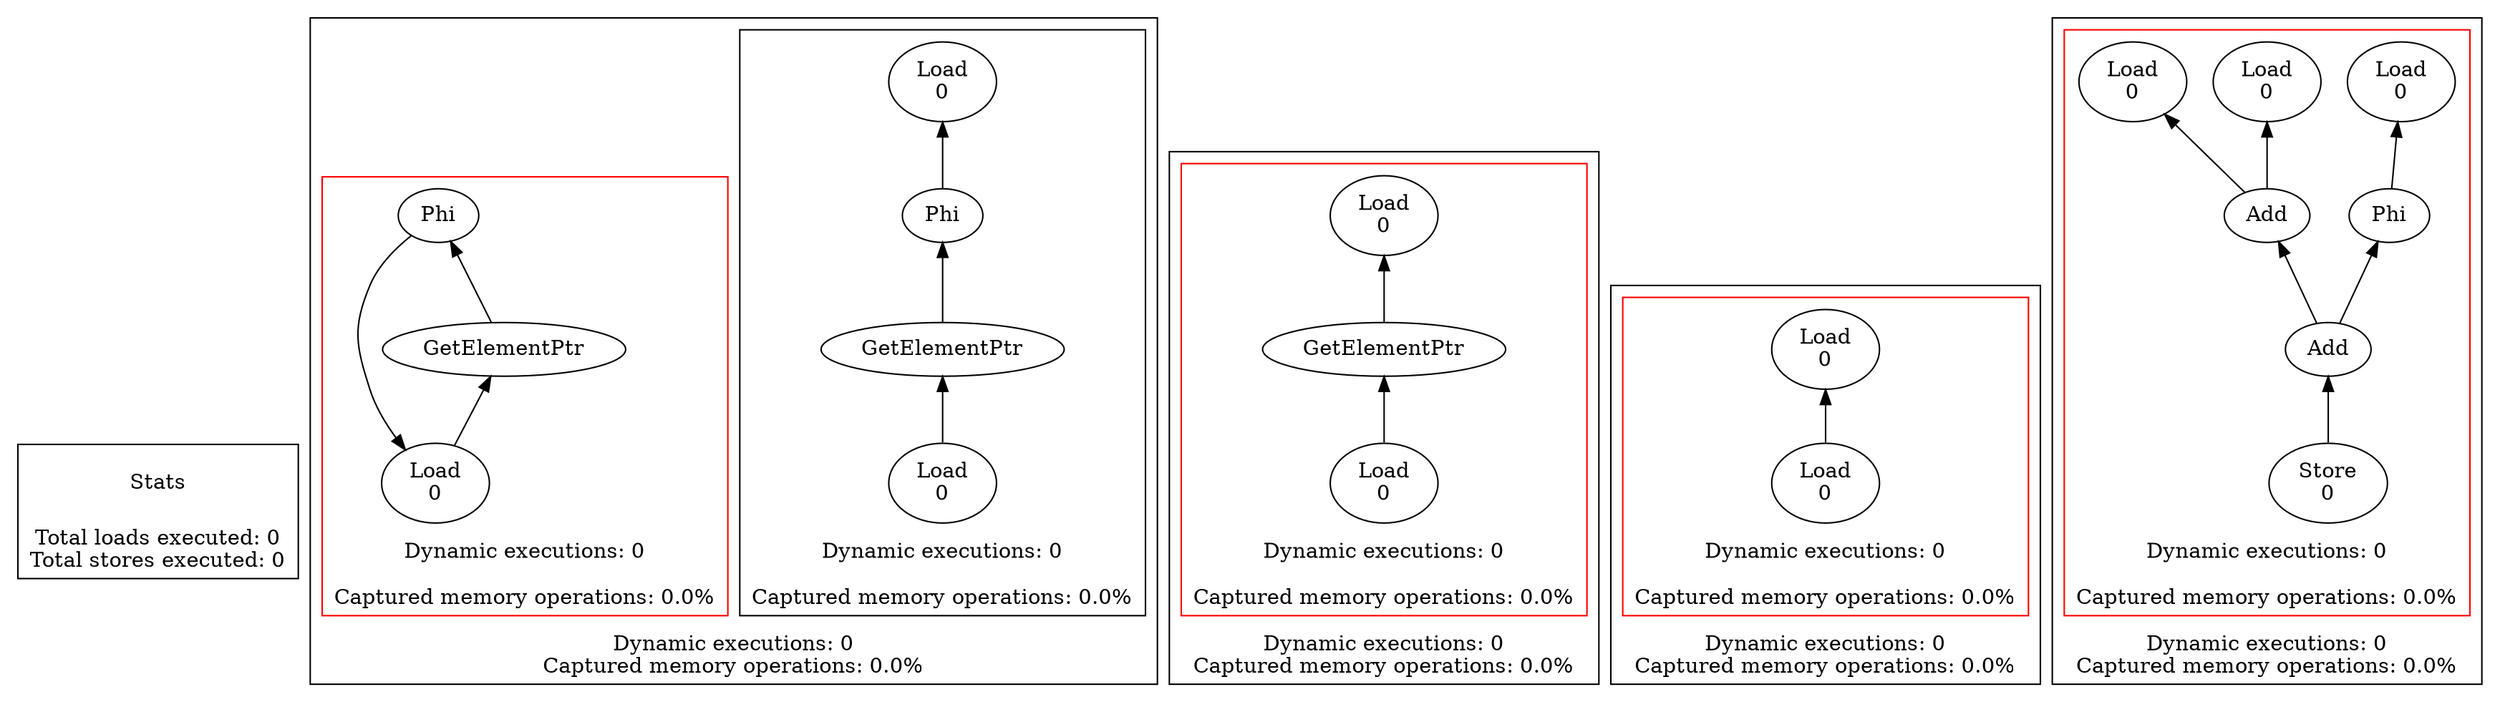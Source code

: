 strict digraph {
rankdir=BT
subgraph {
Stats [shape=plaintext]
cluster=true
label="Total loads executed: 0\nTotal stores executed: 0"
}
subgraph {
subgraph {
"0_0_6" [label="GetElementPtr"]
"0_0_5" [label="Phi"]
"0_0_6" -> "0_0_5"
"0_0_15" [label="Load\n0"]
"0_0_5" -> "0_0_15"
{
rank=min
"0_0_7" [label="Load\n0"]
}
"0_0_7" -> "0_0_6"
cluster=true
label="Dynamic executions: 0\n\nCaptured memory operations: 0.0%"
}
subgraph {
"0_1_5" [label="Phi"]
{
rank=min
"0_1_15" [label="Load\n0"]
}
"0_1_5" -> "0_1_15"
"0_1_14" [label="GetElementPtr"]
"0_1_14" -> "0_1_5"
"0_1_15" -> "0_1_14"
cluster=true
label="Dynamic executions: 0\n\nCaptured memory operations: 0.0%"
color=red
}
cluster=true
label="Dynamic executions: 0\nCaptured memory operations: 0.0%"
}
subgraph {
subgraph {
"1_0_9" [label="GetElementPtr"]
"1_0_7" [label="Load\n0"]
"1_0_9" -> "1_0_7"
{
rank=min
"1_0_10" [label="Load\n0"]
}
"1_0_10" -> "1_0_9"
cluster=true
label="Dynamic executions: 0\n\nCaptured memory operations: 0.0%"
color=red
}
cluster=true
label="Dynamic executions: 0\nCaptured memory operations: 0.0%"
}
subgraph {
subgraph {
{
rank=min
"2_0_8" [label="Load\n0"]
}
"2_0_7" [label="Load\n0"]
"2_0_8" -> "2_0_7"
cluster=true
label="Dynamic executions: 0\n\nCaptured memory operations: 0.0%"
color=red
}
cluster=true
label="Dynamic executions: 0\nCaptured memory operations: 0.0%"
}
subgraph {
subgraph {
"3_0_11" [label="Add"]
"3_0_8" [label="Load\n0"]
"3_0_11" -> "3_0_8"
"3_0_4" [label="Phi"]
"3_0_2" [label="Load\n0"]
"3_0_4" -> "3_0_2"
"3_0_12" [label="Add"]
"3_0_12" -> "3_0_11"
"3_0_12" -> "3_0_4"
{
rank=min
"3_0_13" [label="Store\n0"]
}
"3_0_13" -> "3_0_12"
"3_0_10" [label="Load\n0"]
"3_0_11" -> "3_0_10"
cluster=true
label="Dynamic executions: 0\n\nCaptured memory operations: 0.0%"
color=red
}
cluster=true
label="Dynamic executions: 0\nCaptured memory operations: 0.0%"
}
}

